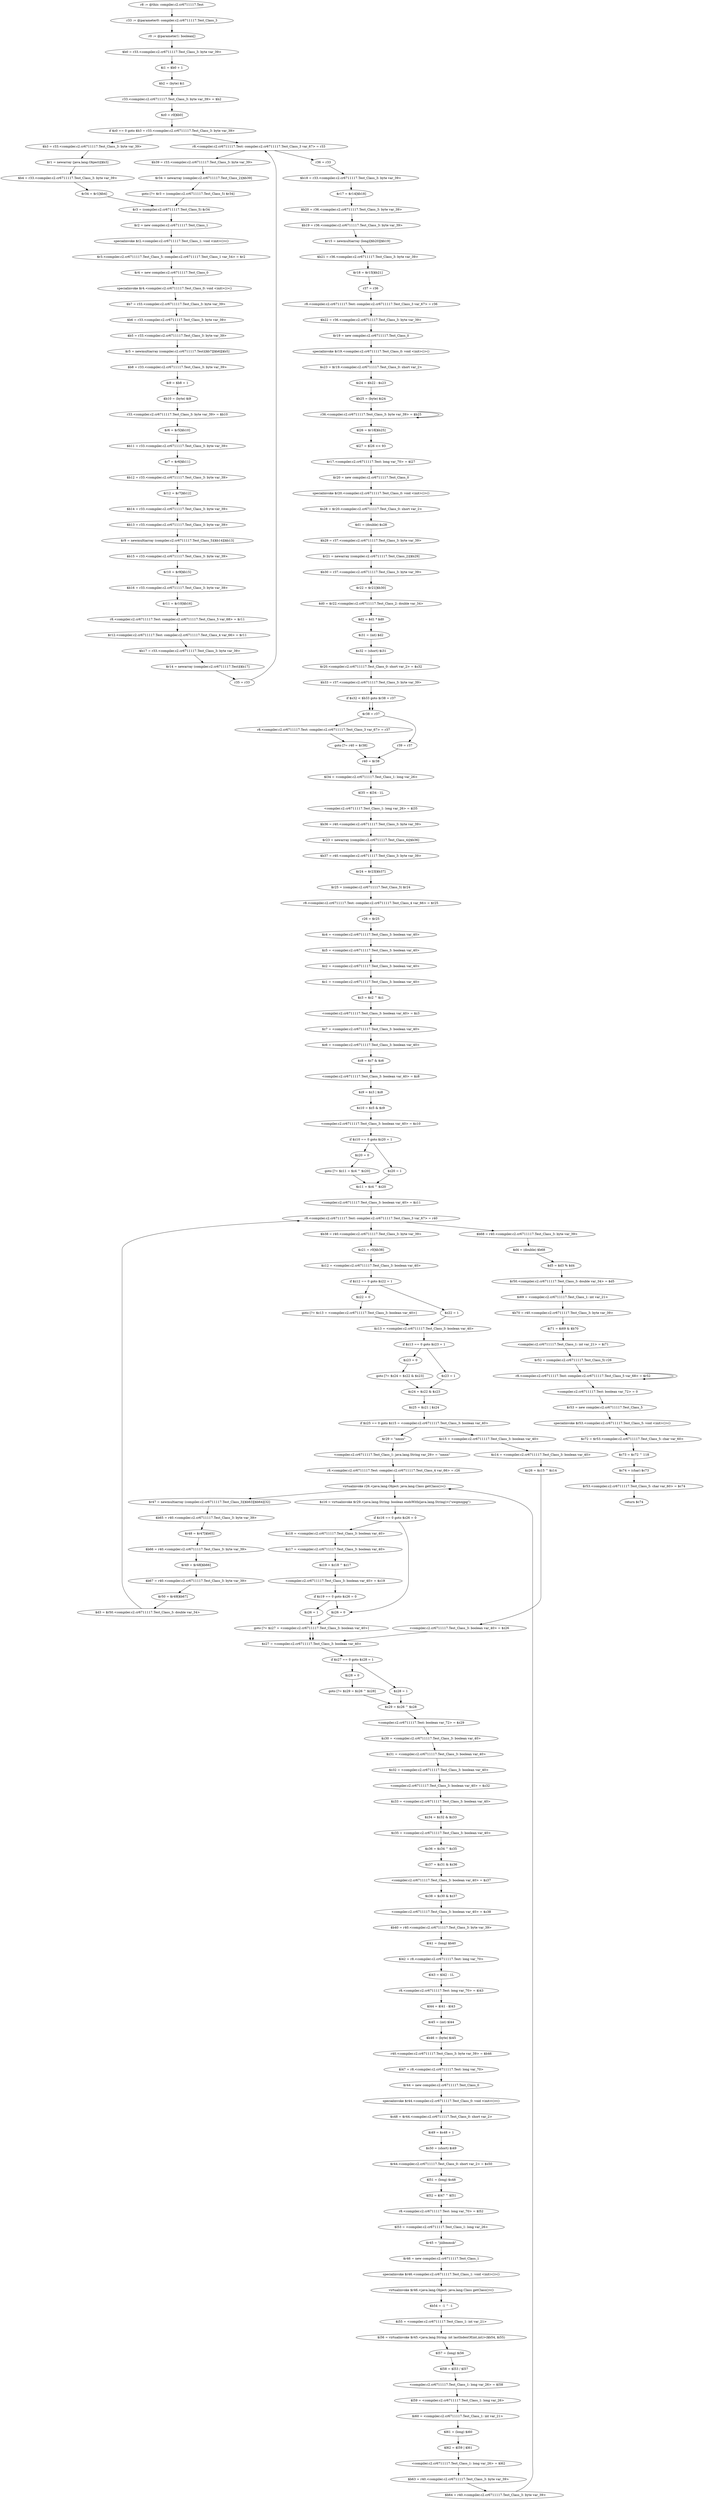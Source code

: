 digraph "unitGraph" {
    "r8 := @this: compiler.c2.cr6711117.Test"
    "r33 := @parameter0: compiler.c2.cr6711117.Test_Class_3"
    "r0 := @parameter1: boolean[]"
    "$b0 = r33.<compiler.c2.cr6711117.Test_Class_3: byte var_39>"
    "$i1 = $b0 + 1"
    "$b2 = (byte) $i1"
    "r33.<compiler.c2.cr6711117.Test_Class_3: byte var_39> = $b2"
    "$z0 = r0[$b0]"
    "if $z0 == 0 goto $b3 = r33.<compiler.c2.cr6711117.Test_Class_3: byte var_39>"
    "r8.<compiler.c2.cr6711117.Test: compiler.c2.cr6711117.Test_Class_3 var_67> = r33"
    "$b39 = r33.<compiler.c2.cr6711117.Test_Class_3: byte var_39>"
    "$r34 = newarray (compiler.c2.cr6711117.Test_Class_2)[$b39]"
    "goto [?= $r3 = (compiler.c2.cr6711117.Test_Class_5) $r34]"
    "$b3 = r33.<compiler.c2.cr6711117.Test_Class_3: byte var_39>"
    "$r1 = newarray (java.lang.Object)[$b3]"
    "$b4 = r33.<compiler.c2.cr6711117.Test_Class_3: byte var_39>"
    "$r34 = $r1[$b4]"
    "$r3 = (compiler.c2.cr6711117.Test_Class_5) $r34"
    "$r2 = new compiler.c2.cr6711117.Test_Class_1"
    "specialinvoke $r2.<compiler.c2.cr6711117.Test_Class_1: void <init>()>()"
    "$r3.<compiler.c2.cr6711117.Test_Class_5: compiler.c2.cr6711117.Test_Class_1 var_54> = $r2"
    "$r4 = new compiler.c2.cr6711117.Test_Class_0"
    "specialinvoke $r4.<compiler.c2.cr6711117.Test_Class_0: void <init>()>()"
    "$b7 = r33.<compiler.c2.cr6711117.Test_Class_3: byte var_39>"
    "$b6 = r33.<compiler.c2.cr6711117.Test_Class_3: byte var_39>"
    "$b5 = r33.<compiler.c2.cr6711117.Test_Class_3: byte var_39>"
    "$r5 = newmultiarray (compiler.c2.cr6711117.Test)[$b7][$b6][$b5]"
    "$b8 = r33.<compiler.c2.cr6711117.Test_Class_3: byte var_39>"
    "$i9 = $b8 + 1"
    "$b10 = (byte) $i9"
    "r33.<compiler.c2.cr6711117.Test_Class_3: byte var_39> = $b10"
    "$r6 = $r5[$b10]"
    "$b11 = r33.<compiler.c2.cr6711117.Test_Class_3: byte var_39>"
    "$r7 = $r6[$b11]"
    "$b12 = r33.<compiler.c2.cr6711117.Test_Class_3: byte var_39>"
    "$r12 = $r7[$b12]"
    "$b14 = r33.<compiler.c2.cr6711117.Test_Class_3: byte var_39>"
    "$b13 = r33.<compiler.c2.cr6711117.Test_Class_3: byte var_39>"
    "$r9 = newmultiarray (compiler.c2.cr6711117.Test_Class_5)[$b14][$b13]"
    "$b15 = r33.<compiler.c2.cr6711117.Test_Class_3: byte var_39>"
    "$r10 = $r9[$b15]"
    "$b16 = r33.<compiler.c2.cr6711117.Test_Class_3: byte var_39>"
    "$r11 = $r10[$b16]"
    "r8.<compiler.c2.cr6711117.Test: compiler.c2.cr6711117.Test_Class_5 var_68> = $r11"
    "$r12.<compiler.c2.cr6711117.Test: compiler.c2.cr6711117.Test_Class_4 var_66> = $r11"
    "$b17 = r33.<compiler.c2.cr6711117.Test_Class_3: byte var_39>"
    "$r14 = newarray (compiler.c2.cr6711117.Test)[$b17]"
    "r35 = r33"
    "r36 = r33"
    "$b18 = r33.<compiler.c2.cr6711117.Test_Class_3: byte var_39>"
    "$r17 = $r14[$b18]"
    "$b20 = r36.<compiler.c2.cr6711117.Test_Class_3: byte var_39>"
    "$b19 = r36.<compiler.c2.cr6711117.Test_Class_3: byte var_39>"
    "$r15 = newmultiarray (long)[$b20][$b19]"
    "$b21 = r36.<compiler.c2.cr6711117.Test_Class_3: byte var_39>"
    "$r18 = $r15[$b21]"
    "r37 = r36"
    "r8.<compiler.c2.cr6711117.Test: compiler.c2.cr6711117.Test_Class_3 var_67> = r36"
    "$b22 = r36.<compiler.c2.cr6711117.Test_Class_3: byte var_39>"
    "$r19 = new compiler.c2.cr6711117.Test_Class_0"
    "specialinvoke $r19.<compiler.c2.cr6711117.Test_Class_0: void <init>()>()"
    "$s23 = $r19.<compiler.c2.cr6711117.Test_Class_0: short var_2>"
    "$i24 = $b22 - $s23"
    "$b25 = (byte) $i24"
    "r36.<compiler.c2.cr6711117.Test_Class_3: byte var_39> = $b25"
    "$l26 = $r18[$b25]"
    "$l27 = $l26 << 93"
    "$r17.<compiler.c2.cr6711117.Test: long var_70> = $l27"
    "$r20 = new compiler.c2.cr6711117.Test_Class_0"
    "specialinvoke $r20.<compiler.c2.cr6711117.Test_Class_0: void <init>()>()"
    "$s28 = $r20.<compiler.c2.cr6711117.Test_Class_0: short var_2>"
    "$d1 = (double) $s28"
    "$b29 = r37.<compiler.c2.cr6711117.Test_Class_3: byte var_39>"
    "$r21 = newarray (compiler.c2.cr6711117.Test_Class_2)[$b29]"
    "$b30 = r37.<compiler.c2.cr6711117.Test_Class_3: byte var_39>"
    "$r22 = $r21[$b30]"
    "$d0 = $r22.<compiler.c2.cr6711117.Test_Class_2: double var_34>"
    "$d2 = $d1 * $d0"
    "$i31 = (int) $d2"
    "$s32 = (short) $i31"
    "$r20.<compiler.c2.cr6711117.Test_Class_0: short var_2> = $s32"
    "$b33 = r37.<compiler.c2.cr6711117.Test_Class_3: byte var_39>"
    "if $s32 < $b33 goto $r38 = r37"
    "$r38 = r37"
    "r8.<compiler.c2.cr6711117.Test: compiler.c2.cr6711117.Test_Class_3 var_67> = r37"
    "goto [?= r40 = $r38]"
    "r39 = r37"
    "r40 = $r38"
    "$l34 = <compiler.c2.cr6711117.Test_Class_1: long var_26>"
    "$l35 = $l34 - 1L"
    "<compiler.c2.cr6711117.Test_Class_1: long var_26> = $l35"
    "$b36 = r40.<compiler.c2.cr6711117.Test_Class_3: byte var_39>"
    "$r23 = newarray (compiler.c2.cr6711117.Test_Class_4)[$b36]"
    "$b37 = r40.<compiler.c2.cr6711117.Test_Class_3: byte var_39>"
    "$r24 = $r23[$b37]"
    "$r25 = (compiler.c2.cr6711117.Test_Class_5) $r24"
    "r8.<compiler.c2.cr6711117.Test: compiler.c2.cr6711117.Test_Class_4 var_66> = $r25"
    "r26 = $r25"
    "$z4 = <compiler.c2.cr6711117.Test_Class_3: boolean var_40>"
    "$z5 = <compiler.c2.cr6711117.Test_Class_3: boolean var_40>"
    "$z2 = <compiler.c2.cr6711117.Test_Class_3: boolean var_40>"
    "$z1 = <compiler.c2.cr6711117.Test_Class_3: boolean var_40>"
    "$z3 = $z2 ^ $z1"
    "<compiler.c2.cr6711117.Test_Class_3: boolean var_40> = $z3"
    "$z7 = <compiler.c2.cr6711117.Test_Class_3: boolean var_40>"
    "$z6 = <compiler.c2.cr6711117.Test_Class_3: boolean var_40>"
    "$z8 = $z7 & $z6"
    "<compiler.c2.cr6711117.Test_Class_3: boolean var_40> = $z8"
    "$z9 = $z3 | $z8"
    "$z10 = $z5 & $z9"
    "<compiler.c2.cr6711117.Test_Class_3: boolean var_40> = $z10"
    "if $z10 == 0 goto $z20 = 1"
    "$z20 = 0"
    "goto [?= $z11 = $z4 ^ $z20]"
    "$z20 = 1"
    "$z11 = $z4 ^ $z20"
    "<compiler.c2.cr6711117.Test_Class_3: boolean var_40> = $z11"
    "r8.<compiler.c2.cr6711117.Test: compiler.c2.cr6711117.Test_Class_3 var_67> = r40"
    "$b38 = r40.<compiler.c2.cr6711117.Test_Class_3: byte var_39>"
    "$z21 = r0[$b38]"
    "$z12 = <compiler.c2.cr6711117.Test_Class_3: boolean var_40>"
    "if $z12 == 0 goto $z22 = 1"
    "$z22 = 0"
    "goto [?= $z13 = <compiler.c2.cr6711117.Test_Class_3: boolean var_40>]"
    "$z22 = 1"
    "$z13 = <compiler.c2.cr6711117.Test_Class_3: boolean var_40>"
    "if $z13 == 0 goto $z23 = 1"
    "$z23 = 0"
    "goto [?= $z24 = $z22 & $z23]"
    "$z23 = 1"
    "$z24 = $z22 & $z23"
    "$z25 = $z21 | $z24"
    "if $z25 == 0 goto $z15 = <compiler.c2.cr6711117.Test_Class_3: boolean var_40>"
    "$r29 = \"nmxx\""
    "<compiler.c2.cr6711117.Test_Class_1: java.lang.String var_29> = \"nmxx\""
    "r8.<compiler.c2.cr6711117.Test: compiler.c2.cr6711117.Test_Class_4 var_66> = r26"
    "virtualinvoke r26.<java.lang.Object: java.lang.Class getClass()>()"
    "$z16 = virtualinvoke $r29.<java.lang.String: boolean endsWith(java.lang.String)>(\"uwgmnjpg\")"
    "if $z16 == 0 goto $z26 = 0"
    "$z18 = <compiler.c2.cr6711117.Test_Class_3: boolean var_40>"
    "$z17 = <compiler.c2.cr6711117.Test_Class_3: boolean var_40>"
    "$z19 = $z18 ^ $z17"
    "<compiler.c2.cr6711117.Test_Class_3: boolean var_40> = $z19"
    "if $z19 == 0 goto $z26 = 0"
    "$z26 = 1"
    "goto [?= $z27 = <compiler.c2.cr6711117.Test_Class_3: boolean var_40>]"
    "$z26 = 0"
    "$z15 = <compiler.c2.cr6711117.Test_Class_3: boolean var_40>"
    "$z14 = <compiler.c2.cr6711117.Test_Class_3: boolean var_40>"
    "$z26 = $z15 ^ $z14"
    "<compiler.c2.cr6711117.Test_Class_3: boolean var_40> = $z26"
    "$z27 = <compiler.c2.cr6711117.Test_Class_3: boolean var_40>"
    "if $z27 == 0 goto $z28 = 1"
    "$z28 = 0"
    "goto [?= $z29 = $z26 ^ $z28]"
    "$z28 = 1"
    "$z29 = $z26 ^ $z28"
    "<compiler.c2.cr6711117.Test: boolean var_72> = $z29"
    "$z30 = <compiler.c2.cr6711117.Test_Class_3: boolean var_40>"
    "$z31 = <compiler.c2.cr6711117.Test_Class_3: boolean var_40>"
    "$z32 = <compiler.c2.cr6711117.Test_Class_3: boolean var_40>"
    "<compiler.c2.cr6711117.Test_Class_3: boolean var_40> = $z32"
    "$z33 = <compiler.c2.cr6711117.Test_Class_3: boolean var_40>"
    "$z34 = $z32 & $z33"
    "$z35 = <compiler.c2.cr6711117.Test_Class_3: boolean var_40>"
    "$z36 = $z34 ^ $z35"
    "$z37 = $z31 & $z36"
    "<compiler.c2.cr6711117.Test_Class_3: boolean var_40> = $z37"
    "$z38 = $z30 & $z37"
    "<compiler.c2.cr6711117.Test_Class_3: boolean var_40> = $z38"
    "$b40 = r40.<compiler.c2.cr6711117.Test_Class_3: byte var_39>"
    "$l41 = (long) $b40"
    "$l42 = r8.<compiler.c2.cr6711117.Test: long var_70>"
    "$l43 = $l42 - 1L"
    "r8.<compiler.c2.cr6711117.Test: long var_70> = $l43"
    "$l44 = $l41 - $l43"
    "$i45 = (int) $l44"
    "$b46 = (byte) $i45"
    "r40.<compiler.c2.cr6711117.Test_Class_3: byte var_39> = $b46"
    "$l47 = r8.<compiler.c2.cr6711117.Test: long var_70>"
    "$r44 = new compiler.c2.cr6711117.Test_Class_0"
    "specialinvoke $r44.<compiler.c2.cr6711117.Test_Class_0: void <init>()>()"
    "$s48 = $r44.<compiler.c2.cr6711117.Test_Class_0: short var_2>"
    "$i49 = $s48 + 1"
    "$s50 = (short) $i49"
    "$r44.<compiler.c2.cr6711117.Test_Class_0: short var_2> = $s50"
    "$l51 = (long) $s48"
    "$l52 = $l47 ^ $l51"
    "r8.<compiler.c2.cr6711117.Test: long var_70> = $l52"
    "$l53 = <compiler.c2.cr6711117.Test_Class_1: long var_26>"
    "$r45 = \"jiiibmmsk\""
    "$r46 = new compiler.c2.cr6711117.Test_Class_1"
    "specialinvoke $r46.<compiler.c2.cr6711117.Test_Class_1: void <init>()>()"
    "virtualinvoke $r46.<java.lang.Object: java.lang.Class getClass()>()"
    "$b54 = -1 ^ -1"
    "$i55 = <compiler.c2.cr6711117.Test_Class_1: int var_21>"
    "$i56 = virtualinvoke $r45.<java.lang.String: int lastIndexOf(int,int)>($b54, $i55)"
    "$l57 = (long) $i56"
    "$l58 = $l53 / $l57"
    "<compiler.c2.cr6711117.Test_Class_1: long var_26> = $l58"
    "$l59 = <compiler.c2.cr6711117.Test_Class_1: long var_26>"
    "$i60 = <compiler.c2.cr6711117.Test_Class_1: int var_21>"
    "$l61 = (long) $i60"
    "$l62 = $l59 | $l61"
    "<compiler.c2.cr6711117.Test_Class_1: long var_26> = $l62"
    "$b63 = r40.<compiler.c2.cr6711117.Test_Class_3: byte var_39>"
    "$b64 = r40.<compiler.c2.cr6711117.Test_Class_3: byte var_39>"
    "$r47 = newmultiarray (compiler.c2.cr6711117.Test_Class_3)[$b63][$b64][32]"
    "$b65 = r40.<compiler.c2.cr6711117.Test_Class_3: byte var_39>"
    "$r48 = $r47[$b65]"
    "$b66 = r40.<compiler.c2.cr6711117.Test_Class_3: byte var_39>"
    "$r49 = $r48[$b66]"
    "$b67 = r40.<compiler.c2.cr6711117.Test_Class_3: byte var_39>"
    "$r50 = $r49[$b67]"
    "$d3 = $r50.<compiler.c2.cr6711117.Test_Class_3: double var_34>"
    "$b68 = r40.<compiler.c2.cr6711117.Test_Class_3: byte var_39>"
    "$d4 = (double) $b68"
    "$d5 = $d3 % $d4"
    "$r50.<compiler.c2.cr6711117.Test_Class_3: double var_34> = $d5"
    "$i69 = <compiler.c2.cr6711117.Test_Class_1: int var_21>"
    "$b70 = r40.<compiler.c2.cr6711117.Test_Class_3: byte var_39>"
    "$i71 = $i69 & $b70"
    "<compiler.c2.cr6711117.Test_Class_1: int var_21> = $i71"
    "$r52 = (compiler.c2.cr6711117.Test_Class_5) r26"
    "r8.<compiler.c2.cr6711117.Test: compiler.c2.cr6711117.Test_Class_5 var_68> = $r52"
    "<compiler.c2.cr6711117.Test: boolean var_72> = 0"
    "$r53 = new compiler.c2.cr6711117.Test_Class_5"
    "specialinvoke $r53.<compiler.c2.cr6711117.Test_Class_5: void <init>()>()"
    "$c72 = $r53.<compiler.c2.cr6711117.Test_Class_5: char var_60>"
    "$c73 = $c72 ^ 118"
    "$c74 = (char) $c73"
    "$r53.<compiler.c2.cr6711117.Test_Class_5: char var_60> = $c74"
    "return $c74"
    "r8 := @this: compiler.c2.cr6711117.Test"->"r33 := @parameter0: compiler.c2.cr6711117.Test_Class_3";
    "r33 := @parameter0: compiler.c2.cr6711117.Test_Class_3"->"r0 := @parameter1: boolean[]";
    "r0 := @parameter1: boolean[]"->"$b0 = r33.<compiler.c2.cr6711117.Test_Class_3: byte var_39>";
    "$b0 = r33.<compiler.c2.cr6711117.Test_Class_3: byte var_39>"->"$i1 = $b0 + 1";
    "$i1 = $b0 + 1"->"$b2 = (byte) $i1";
    "$b2 = (byte) $i1"->"r33.<compiler.c2.cr6711117.Test_Class_3: byte var_39> = $b2";
    "r33.<compiler.c2.cr6711117.Test_Class_3: byte var_39> = $b2"->"$z0 = r0[$b0]";
    "$z0 = r0[$b0]"->"if $z0 == 0 goto $b3 = r33.<compiler.c2.cr6711117.Test_Class_3: byte var_39>";
    "if $z0 == 0 goto $b3 = r33.<compiler.c2.cr6711117.Test_Class_3: byte var_39>"->"r8.<compiler.c2.cr6711117.Test: compiler.c2.cr6711117.Test_Class_3 var_67> = r33";
    "if $z0 == 0 goto $b3 = r33.<compiler.c2.cr6711117.Test_Class_3: byte var_39>"->"$b3 = r33.<compiler.c2.cr6711117.Test_Class_3: byte var_39>";
    "r8.<compiler.c2.cr6711117.Test: compiler.c2.cr6711117.Test_Class_3 var_67> = r33"->"$b39 = r33.<compiler.c2.cr6711117.Test_Class_3: byte var_39>";
    "$b39 = r33.<compiler.c2.cr6711117.Test_Class_3: byte var_39>"->"$r34 = newarray (compiler.c2.cr6711117.Test_Class_2)[$b39]";
    "$r34 = newarray (compiler.c2.cr6711117.Test_Class_2)[$b39]"->"goto [?= $r3 = (compiler.c2.cr6711117.Test_Class_5) $r34]";
    "goto [?= $r3 = (compiler.c2.cr6711117.Test_Class_5) $r34]"->"$r3 = (compiler.c2.cr6711117.Test_Class_5) $r34";
    "$b3 = r33.<compiler.c2.cr6711117.Test_Class_3: byte var_39>"->"$r1 = newarray (java.lang.Object)[$b3]";
    "$r1 = newarray (java.lang.Object)[$b3]"->"$b4 = r33.<compiler.c2.cr6711117.Test_Class_3: byte var_39>";
    "$b4 = r33.<compiler.c2.cr6711117.Test_Class_3: byte var_39>"->"$r34 = $r1[$b4]";
    "$r34 = $r1[$b4]"->"$r3 = (compiler.c2.cr6711117.Test_Class_5) $r34";
    "$r3 = (compiler.c2.cr6711117.Test_Class_5) $r34"->"$r2 = new compiler.c2.cr6711117.Test_Class_1";
    "$r2 = new compiler.c2.cr6711117.Test_Class_1"->"specialinvoke $r2.<compiler.c2.cr6711117.Test_Class_1: void <init>()>()";
    "specialinvoke $r2.<compiler.c2.cr6711117.Test_Class_1: void <init>()>()"->"$r3.<compiler.c2.cr6711117.Test_Class_5: compiler.c2.cr6711117.Test_Class_1 var_54> = $r2";
    "$r3.<compiler.c2.cr6711117.Test_Class_5: compiler.c2.cr6711117.Test_Class_1 var_54> = $r2"->"$r4 = new compiler.c2.cr6711117.Test_Class_0";
    "$r4 = new compiler.c2.cr6711117.Test_Class_0"->"specialinvoke $r4.<compiler.c2.cr6711117.Test_Class_0: void <init>()>()";
    "specialinvoke $r4.<compiler.c2.cr6711117.Test_Class_0: void <init>()>()"->"$b7 = r33.<compiler.c2.cr6711117.Test_Class_3: byte var_39>";
    "$b7 = r33.<compiler.c2.cr6711117.Test_Class_3: byte var_39>"->"$b6 = r33.<compiler.c2.cr6711117.Test_Class_3: byte var_39>";
    "$b6 = r33.<compiler.c2.cr6711117.Test_Class_3: byte var_39>"->"$b5 = r33.<compiler.c2.cr6711117.Test_Class_3: byte var_39>";
    "$b5 = r33.<compiler.c2.cr6711117.Test_Class_3: byte var_39>"->"$r5 = newmultiarray (compiler.c2.cr6711117.Test)[$b7][$b6][$b5]";
    "$r5 = newmultiarray (compiler.c2.cr6711117.Test)[$b7][$b6][$b5]"->"$b8 = r33.<compiler.c2.cr6711117.Test_Class_3: byte var_39>";
    "$b8 = r33.<compiler.c2.cr6711117.Test_Class_3: byte var_39>"->"$i9 = $b8 + 1";
    "$i9 = $b8 + 1"->"$b10 = (byte) $i9";
    "$b10 = (byte) $i9"->"r33.<compiler.c2.cr6711117.Test_Class_3: byte var_39> = $b10";
    "r33.<compiler.c2.cr6711117.Test_Class_3: byte var_39> = $b10"->"$r6 = $r5[$b10]";
    "$r6 = $r5[$b10]"->"$b11 = r33.<compiler.c2.cr6711117.Test_Class_3: byte var_39>";
    "$b11 = r33.<compiler.c2.cr6711117.Test_Class_3: byte var_39>"->"$r7 = $r6[$b11]";
    "$r7 = $r6[$b11]"->"$b12 = r33.<compiler.c2.cr6711117.Test_Class_3: byte var_39>";
    "$b12 = r33.<compiler.c2.cr6711117.Test_Class_3: byte var_39>"->"$r12 = $r7[$b12]";
    "$r12 = $r7[$b12]"->"$b14 = r33.<compiler.c2.cr6711117.Test_Class_3: byte var_39>";
    "$b14 = r33.<compiler.c2.cr6711117.Test_Class_3: byte var_39>"->"$b13 = r33.<compiler.c2.cr6711117.Test_Class_3: byte var_39>";
    "$b13 = r33.<compiler.c2.cr6711117.Test_Class_3: byte var_39>"->"$r9 = newmultiarray (compiler.c2.cr6711117.Test_Class_5)[$b14][$b13]";
    "$r9 = newmultiarray (compiler.c2.cr6711117.Test_Class_5)[$b14][$b13]"->"$b15 = r33.<compiler.c2.cr6711117.Test_Class_3: byte var_39>";
    "$b15 = r33.<compiler.c2.cr6711117.Test_Class_3: byte var_39>"->"$r10 = $r9[$b15]";
    "$r10 = $r9[$b15]"->"$b16 = r33.<compiler.c2.cr6711117.Test_Class_3: byte var_39>";
    "$b16 = r33.<compiler.c2.cr6711117.Test_Class_3: byte var_39>"->"$r11 = $r10[$b16]";
    "$r11 = $r10[$b16]"->"r8.<compiler.c2.cr6711117.Test: compiler.c2.cr6711117.Test_Class_5 var_68> = $r11";
    "r8.<compiler.c2.cr6711117.Test: compiler.c2.cr6711117.Test_Class_5 var_68> = $r11"->"$r12.<compiler.c2.cr6711117.Test: compiler.c2.cr6711117.Test_Class_4 var_66> = $r11";
    "$r12.<compiler.c2.cr6711117.Test: compiler.c2.cr6711117.Test_Class_4 var_66> = $r11"->"$b17 = r33.<compiler.c2.cr6711117.Test_Class_3: byte var_39>";
    "$b17 = r33.<compiler.c2.cr6711117.Test_Class_3: byte var_39>"->"$r14 = newarray (compiler.c2.cr6711117.Test)[$b17]";
    "$r14 = newarray (compiler.c2.cr6711117.Test)[$b17]"->"r35 = r33";
    "r35 = r33"->"r8.<compiler.c2.cr6711117.Test: compiler.c2.cr6711117.Test_Class_3 var_67> = r33";
    "r8.<compiler.c2.cr6711117.Test: compiler.c2.cr6711117.Test_Class_3 var_67> = r33"->"r36 = r33";
    "r36 = r33"->"$b18 = r33.<compiler.c2.cr6711117.Test_Class_3: byte var_39>";
    "$b18 = r33.<compiler.c2.cr6711117.Test_Class_3: byte var_39>"->"$r17 = $r14[$b18]";
    "$r17 = $r14[$b18]"->"$b20 = r36.<compiler.c2.cr6711117.Test_Class_3: byte var_39>";
    "$b20 = r36.<compiler.c2.cr6711117.Test_Class_3: byte var_39>"->"$b19 = r36.<compiler.c2.cr6711117.Test_Class_3: byte var_39>";
    "$b19 = r36.<compiler.c2.cr6711117.Test_Class_3: byte var_39>"->"$r15 = newmultiarray (long)[$b20][$b19]";
    "$r15 = newmultiarray (long)[$b20][$b19]"->"$b21 = r36.<compiler.c2.cr6711117.Test_Class_3: byte var_39>";
    "$b21 = r36.<compiler.c2.cr6711117.Test_Class_3: byte var_39>"->"$r18 = $r15[$b21]";
    "$r18 = $r15[$b21]"->"r37 = r36";
    "r37 = r36"->"r8.<compiler.c2.cr6711117.Test: compiler.c2.cr6711117.Test_Class_3 var_67> = r36";
    "r8.<compiler.c2.cr6711117.Test: compiler.c2.cr6711117.Test_Class_3 var_67> = r36"->"$b22 = r36.<compiler.c2.cr6711117.Test_Class_3: byte var_39>";
    "$b22 = r36.<compiler.c2.cr6711117.Test_Class_3: byte var_39>"->"$r19 = new compiler.c2.cr6711117.Test_Class_0";
    "$r19 = new compiler.c2.cr6711117.Test_Class_0"->"specialinvoke $r19.<compiler.c2.cr6711117.Test_Class_0: void <init>()>()";
    "specialinvoke $r19.<compiler.c2.cr6711117.Test_Class_0: void <init>()>()"->"$s23 = $r19.<compiler.c2.cr6711117.Test_Class_0: short var_2>";
    "$s23 = $r19.<compiler.c2.cr6711117.Test_Class_0: short var_2>"->"$i24 = $b22 - $s23";
    "$i24 = $b22 - $s23"->"$b25 = (byte) $i24";
    "$b25 = (byte) $i24"->"r36.<compiler.c2.cr6711117.Test_Class_3: byte var_39> = $b25";
    "r36.<compiler.c2.cr6711117.Test_Class_3: byte var_39> = $b25"->"r36.<compiler.c2.cr6711117.Test_Class_3: byte var_39> = $b25";
    "r36.<compiler.c2.cr6711117.Test_Class_3: byte var_39> = $b25"->"$l26 = $r18[$b25]";
    "$l26 = $r18[$b25]"->"$l27 = $l26 << 93";
    "$l27 = $l26 << 93"->"$r17.<compiler.c2.cr6711117.Test: long var_70> = $l27";
    "$r17.<compiler.c2.cr6711117.Test: long var_70> = $l27"->"$r20 = new compiler.c2.cr6711117.Test_Class_0";
    "$r20 = new compiler.c2.cr6711117.Test_Class_0"->"specialinvoke $r20.<compiler.c2.cr6711117.Test_Class_0: void <init>()>()";
    "specialinvoke $r20.<compiler.c2.cr6711117.Test_Class_0: void <init>()>()"->"$s28 = $r20.<compiler.c2.cr6711117.Test_Class_0: short var_2>";
    "$s28 = $r20.<compiler.c2.cr6711117.Test_Class_0: short var_2>"->"$d1 = (double) $s28";
    "$d1 = (double) $s28"->"$b29 = r37.<compiler.c2.cr6711117.Test_Class_3: byte var_39>";
    "$b29 = r37.<compiler.c2.cr6711117.Test_Class_3: byte var_39>"->"$r21 = newarray (compiler.c2.cr6711117.Test_Class_2)[$b29]";
    "$r21 = newarray (compiler.c2.cr6711117.Test_Class_2)[$b29]"->"$b30 = r37.<compiler.c2.cr6711117.Test_Class_3: byte var_39>";
    "$b30 = r37.<compiler.c2.cr6711117.Test_Class_3: byte var_39>"->"$r22 = $r21[$b30]";
    "$r22 = $r21[$b30]"->"$d0 = $r22.<compiler.c2.cr6711117.Test_Class_2: double var_34>";
    "$d0 = $r22.<compiler.c2.cr6711117.Test_Class_2: double var_34>"->"$d2 = $d1 * $d0";
    "$d2 = $d1 * $d0"->"$i31 = (int) $d2";
    "$i31 = (int) $d2"->"$s32 = (short) $i31";
    "$s32 = (short) $i31"->"$r20.<compiler.c2.cr6711117.Test_Class_0: short var_2> = $s32";
    "$r20.<compiler.c2.cr6711117.Test_Class_0: short var_2> = $s32"->"$b33 = r37.<compiler.c2.cr6711117.Test_Class_3: byte var_39>";
    "$b33 = r37.<compiler.c2.cr6711117.Test_Class_3: byte var_39>"->"if $s32 < $b33 goto $r38 = r37";
    "if $s32 < $b33 goto $r38 = r37"->"$r38 = r37";
    "if $s32 < $b33 goto $r38 = r37"->"$r38 = r37";
    "$r38 = r37"->"r8.<compiler.c2.cr6711117.Test: compiler.c2.cr6711117.Test_Class_3 var_67> = r37";
    "r8.<compiler.c2.cr6711117.Test: compiler.c2.cr6711117.Test_Class_3 var_67> = r37"->"goto [?= r40 = $r38]";
    "goto [?= r40 = $r38]"->"r40 = $r38";
    "$r38 = r37"->"r39 = r37";
    "r39 = r37"->"r40 = $r38";
    "r40 = $r38"->"$l34 = <compiler.c2.cr6711117.Test_Class_1: long var_26>";
    "$l34 = <compiler.c2.cr6711117.Test_Class_1: long var_26>"->"$l35 = $l34 - 1L";
    "$l35 = $l34 - 1L"->"<compiler.c2.cr6711117.Test_Class_1: long var_26> = $l35";
    "<compiler.c2.cr6711117.Test_Class_1: long var_26> = $l35"->"$b36 = r40.<compiler.c2.cr6711117.Test_Class_3: byte var_39>";
    "$b36 = r40.<compiler.c2.cr6711117.Test_Class_3: byte var_39>"->"$r23 = newarray (compiler.c2.cr6711117.Test_Class_4)[$b36]";
    "$r23 = newarray (compiler.c2.cr6711117.Test_Class_4)[$b36]"->"$b37 = r40.<compiler.c2.cr6711117.Test_Class_3: byte var_39>";
    "$b37 = r40.<compiler.c2.cr6711117.Test_Class_3: byte var_39>"->"$r24 = $r23[$b37]";
    "$r24 = $r23[$b37]"->"$r25 = (compiler.c2.cr6711117.Test_Class_5) $r24";
    "$r25 = (compiler.c2.cr6711117.Test_Class_5) $r24"->"r8.<compiler.c2.cr6711117.Test: compiler.c2.cr6711117.Test_Class_4 var_66> = $r25";
    "r8.<compiler.c2.cr6711117.Test: compiler.c2.cr6711117.Test_Class_4 var_66> = $r25"->"r26 = $r25";
    "r26 = $r25"->"$z4 = <compiler.c2.cr6711117.Test_Class_3: boolean var_40>";
    "$z4 = <compiler.c2.cr6711117.Test_Class_3: boolean var_40>"->"$z5 = <compiler.c2.cr6711117.Test_Class_3: boolean var_40>";
    "$z5 = <compiler.c2.cr6711117.Test_Class_3: boolean var_40>"->"$z2 = <compiler.c2.cr6711117.Test_Class_3: boolean var_40>";
    "$z2 = <compiler.c2.cr6711117.Test_Class_3: boolean var_40>"->"$z1 = <compiler.c2.cr6711117.Test_Class_3: boolean var_40>";
    "$z1 = <compiler.c2.cr6711117.Test_Class_3: boolean var_40>"->"$z3 = $z2 ^ $z1";
    "$z3 = $z2 ^ $z1"->"<compiler.c2.cr6711117.Test_Class_3: boolean var_40> = $z3";
    "<compiler.c2.cr6711117.Test_Class_3: boolean var_40> = $z3"->"$z7 = <compiler.c2.cr6711117.Test_Class_3: boolean var_40>";
    "$z7 = <compiler.c2.cr6711117.Test_Class_3: boolean var_40>"->"$z6 = <compiler.c2.cr6711117.Test_Class_3: boolean var_40>";
    "$z6 = <compiler.c2.cr6711117.Test_Class_3: boolean var_40>"->"$z8 = $z7 & $z6";
    "$z8 = $z7 & $z6"->"<compiler.c2.cr6711117.Test_Class_3: boolean var_40> = $z8";
    "<compiler.c2.cr6711117.Test_Class_3: boolean var_40> = $z8"->"$z9 = $z3 | $z8";
    "$z9 = $z3 | $z8"->"$z10 = $z5 & $z9";
    "$z10 = $z5 & $z9"->"<compiler.c2.cr6711117.Test_Class_3: boolean var_40> = $z10";
    "<compiler.c2.cr6711117.Test_Class_3: boolean var_40> = $z10"->"if $z10 == 0 goto $z20 = 1";
    "if $z10 == 0 goto $z20 = 1"->"$z20 = 0";
    "if $z10 == 0 goto $z20 = 1"->"$z20 = 1";
    "$z20 = 0"->"goto [?= $z11 = $z4 ^ $z20]";
    "goto [?= $z11 = $z4 ^ $z20]"->"$z11 = $z4 ^ $z20";
    "$z20 = 1"->"$z11 = $z4 ^ $z20";
    "$z11 = $z4 ^ $z20"->"<compiler.c2.cr6711117.Test_Class_3: boolean var_40> = $z11";
    "<compiler.c2.cr6711117.Test_Class_3: boolean var_40> = $z11"->"r8.<compiler.c2.cr6711117.Test: compiler.c2.cr6711117.Test_Class_3 var_67> = r40";
    "r8.<compiler.c2.cr6711117.Test: compiler.c2.cr6711117.Test_Class_3 var_67> = r40"->"$b38 = r40.<compiler.c2.cr6711117.Test_Class_3: byte var_39>";
    "$b38 = r40.<compiler.c2.cr6711117.Test_Class_3: byte var_39>"->"$z21 = r0[$b38]";
    "$z21 = r0[$b38]"->"$z12 = <compiler.c2.cr6711117.Test_Class_3: boolean var_40>";
    "$z12 = <compiler.c2.cr6711117.Test_Class_3: boolean var_40>"->"if $z12 == 0 goto $z22 = 1";
    "if $z12 == 0 goto $z22 = 1"->"$z22 = 0";
    "if $z12 == 0 goto $z22 = 1"->"$z22 = 1";
    "$z22 = 0"->"goto [?= $z13 = <compiler.c2.cr6711117.Test_Class_3: boolean var_40>]";
    "goto [?= $z13 = <compiler.c2.cr6711117.Test_Class_3: boolean var_40>]"->"$z13 = <compiler.c2.cr6711117.Test_Class_3: boolean var_40>";
    "$z22 = 1"->"$z13 = <compiler.c2.cr6711117.Test_Class_3: boolean var_40>";
    "$z13 = <compiler.c2.cr6711117.Test_Class_3: boolean var_40>"->"if $z13 == 0 goto $z23 = 1";
    "if $z13 == 0 goto $z23 = 1"->"$z23 = 0";
    "if $z13 == 0 goto $z23 = 1"->"$z23 = 1";
    "$z23 = 0"->"goto [?= $z24 = $z22 & $z23]";
    "goto [?= $z24 = $z22 & $z23]"->"$z24 = $z22 & $z23";
    "$z23 = 1"->"$z24 = $z22 & $z23";
    "$z24 = $z22 & $z23"->"$z25 = $z21 | $z24";
    "$z25 = $z21 | $z24"->"if $z25 == 0 goto $z15 = <compiler.c2.cr6711117.Test_Class_3: boolean var_40>";
    "if $z25 == 0 goto $z15 = <compiler.c2.cr6711117.Test_Class_3: boolean var_40>"->"$r29 = \"nmxx\"";
    "if $z25 == 0 goto $z15 = <compiler.c2.cr6711117.Test_Class_3: boolean var_40>"->"$z15 = <compiler.c2.cr6711117.Test_Class_3: boolean var_40>";
    "$r29 = \"nmxx\""->"<compiler.c2.cr6711117.Test_Class_1: java.lang.String var_29> = \"nmxx\"";
    "<compiler.c2.cr6711117.Test_Class_1: java.lang.String var_29> = \"nmxx\""->"r8.<compiler.c2.cr6711117.Test: compiler.c2.cr6711117.Test_Class_4 var_66> = r26";
    "r8.<compiler.c2.cr6711117.Test: compiler.c2.cr6711117.Test_Class_4 var_66> = r26"->"virtualinvoke r26.<java.lang.Object: java.lang.Class getClass()>()";
    "virtualinvoke r26.<java.lang.Object: java.lang.Class getClass()>()"->"$z16 = virtualinvoke $r29.<java.lang.String: boolean endsWith(java.lang.String)>(\"uwgmnjpg\")";
    "$z16 = virtualinvoke $r29.<java.lang.String: boolean endsWith(java.lang.String)>(\"uwgmnjpg\")"->"if $z16 == 0 goto $z26 = 0";
    "if $z16 == 0 goto $z26 = 0"->"$z18 = <compiler.c2.cr6711117.Test_Class_3: boolean var_40>";
    "if $z16 == 0 goto $z26 = 0"->"$z26 = 0";
    "$z18 = <compiler.c2.cr6711117.Test_Class_3: boolean var_40>"->"$z17 = <compiler.c2.cr6711117.Test_Class_3: boolean var_40>";
    "$z17 = <compiler.c2.cr6711117.Test_Class_3: boolean var_40>"->"$z19 = $z18 ^ $z17";
    "$z19 = $z18 ^ $z17"->"<compiler.c2.cr6711117.Test_Class_3: boolean var_40> = $z19";
    "<compiler.c2.cr6711117.Test_Class_3: boolean var_40> = $z19"->"if $z19 == 0 goto $z26 = 0";
    "if $z19 == 0 goto $z26 = 0"->"$z26 = 1";
    "if $z19 == 0 goto $z26 = 0"->"$z26 = 0";
    "$z26 = 1"->"goto [?= $z27 = <compiler.c2.cr6711117.Test_Class_3: boolean var_40>]";
    "goto [?= $z27 = <compiler.c2.cr6711117.Test_Class_3: boolean var_40>]"->"$z27 = <compiler.c2.cr6711117.Test_Class_3: boolean var_40>";
    "$z26 = 0"->"goto [?= $z27 = <compiler.c2.cr6711117.Test_Class_3: boolean var_40>]";
    "goto [?= $z27 = <compiler.c2.cr6711117.Test_Class_3: boolean var_40>]"->"$z27 = <compiler.c2.cr6711117.Test_Class_3: boolean var_40>";
    "$z15 = <compiler.c2.cr6711117.Test_Class_3: boolean var_40>"->"$z14 = <compiler.c2.cr6711117.Test_Class_3: boolean var_40>";
    "$z14 = <compiler.c2.cr6711117.Test_Class_3: boolean var_40>"->"$z26 = $z15 ^ $z14";
    "$z26 = $z15 ^ $z14"->"<compiler.c2.cr6711117.Test_Class_3: boolean var_40> = $z26";
    "<compiler.c2.cr6711117.Test_Class_3: boolean var_40> = $z26"->"$z27 = <compiler.c2.cr6711117.Test_Class_3: boolean var_40>";
    "$z27 = <compiler.c2.cr6711117.Test_Class_3: boolean var_40>"->"if $z27 == 0 goto $z28 = 1";
    "if $z27 == 0 goto $z28 = 1"->"$z28 = 0";
    "if $z27 == 0 goto $z28 = 1"->"$z28 = 1";
    "$z28 = 0"->"goto [?= $z29 = $z26 ^ $z28]";
    "goto [?= $z29 = $z26 ^ $z28]"->"$z29 = $z26 ^ $z28";
    "$z28 = 1"->"$z29 = $z26 ^ $z28";
    "$z29 = $z26 ^ $z28"->"<compiler.c2.cr6711117.Test: boolean var_72> = $z29";
    "<compiler.c2.cr6711117.Test: boolean var_72> = $z29"->"$z30 = <compiler.c2.cr6711117.Test_Class_3: boolean var_40>";
    "$z30 = <compiler.c2.cr6711117.Test_Class_3: boolean var_40>"->"$z31 = <compiler.c2.cr6711117.Test_Class_3: boolean var_40>";
    "$z31 = <compiler.c2.cr6711117.Test_Class_3: boolean var_40>"->"$z32 = <compiler.c2.cr6711117.Test_Class_3: boolean var_40>";
    "$z32 = <compiler.c2.cr6711117.Test_Class_3: boolean var_40>"->"<compiler.c2.cr6711117.Test_Class_3: boolean var_40> = $z32";
    "<compiler.c2.cr6711117.Test_Class_3: boolean var_40> = $z32"->"$z33 = <compiler.c2.cr6711117.Test_Class_3: boolean var_40>";
    "$z33 = <compiler.c2.cr6711117.Test_Class_3: boolean var_40>"->"$z34 = $z32 & $z33";
    "$z34 = $z32 & $z33"->"$z35 = <compiler.c2.cr6711117.Test_Class_3: boolean var_40>";
    "$z35 = <compiler.c2.cr6711117.Test_Class_3: boolean var_40>"->"$z36 = $z34 ^ $z35";
    "$z36 = $z34 ^ $z35"->"$z37 = $z31 & $z36";
    "$z37 = $z31 & $z36"->"<compiler.c2.cr6711117.Test_Class_3: boolean var_40> = $z37";
    "<compiler.c2.cr6711117.Test_Class_3: boolean var_40> = $z37"->"$z38 = $z30 & $z37";
    "$z38 = $z30 & $z37"->"<compiler.c2.cr6711117.Test_Class_3: boolean var_40> = $z38";
    "<compiler.c2.cr6711117.Test_Class_3: boolean var_40> = $z38"->"$b40 = r40.<compiler.c2.cr6711117.Test_Class_3: byte var_39>";
    "$b40 = r40.<compiler.c2.cr6711117.Test_Class_3: byte var_39>"->"$l41 = (long) $b40";
    "$l41 = (long) $b40"->"$l42 = r8.<compiler.c2.cr6711117.Test: long var_70>";
    "$l42 = r8.<compiler.c2.cr6711117.Test: long var_70>"->"$l43 = $l42 - 1L";
    "$l43 = $l42 - 1L"->"r8.<compiler.c2.cr6711117.Test: long var_70> = $l43";
    "r8.<compiler.c2.cr6711117.Test: long var_70> = $l43"->"$l44 = $l41 - $l43";
    "$l44 = $l41 - $l43"->"$i45 = (int) $l44";
    "$i45 = (int) $l44"->"$b46 = (byte) $i45";
    "$b46 = (byte) $i45"->"r40.<compiler.c2.cr6711117.Test_Class_3: byte var_39> = $b46";
    "r40.<compiler.c2.cr6711117.Test_Class_3: byte var_39> = $b46"->"$l47 = r8.<compiler.c2.cr6711117.Test: long var_70>";
    "$l47 = r8.<compiler.c2.cr6711117.Test: long var_70>"->"$r44 = new compiler.c2.cr6711117.Test_Class_0";
    "$r44 = new compiler.c2.cr6711117.Test_Class_0"->"specialinvoke $r44.<compiler.c2.cr6711117.Test_Class_0: void <init>()>()";
    "specialinvoke $r44.<compiler.c2.cr6711117.Test_Class_0: void <init>()>()"->"$s48 = $r44.<compiler.c2.cr6711117.Test_Class_0: short var_2>";
    "$s48 = $r44.<compiler.c2.cr6711117.Test_Class_0: short var_2>"->"$i49 = $s48 + 1";
    "$i49 = $s48 + 1"->"$s50 = (short) $i49";
    "$s50 = (short) $i49"->"$r44.<compiler.c2.cr6711117.Test_Class_0: short var_2> = $s50";
    "$r44.<compiler.c2.cr6711117.Test_Class_0: short var_2> = $s50"->"$l51 = (long) $s48";
    "$l51 = (long) $s48"->"$l52 = $l47 ^ $l51";
    "$l52 = $l47 ^ $l51"->"r8.<compiler.c2.cr6711117.Test: long var_70> = $l52";
    "r8.<compiler.c2.cr6711117.Test: long var_70> = $l52"->"$l53 = <compiler.c2.cr6711117.Test_Class_1: long var_26>";
    "$l53 = <compiler.c2.cr6711117.Test_Class_1: long var_26>"->"$r45 = \"jiiibmmsk\"";
    "$r45 = \"jiiibmmsk\""->"$r46 = new compiler.c2.cr6711117.Test_Class_1";
    "$r46 = new compiler.c2.cr6711117.Test_Class_1"->"specialinvoke $r46.<compiler.c2.cr6711117.Test_Class_1: void <init>()>()";
    "specialinvoke $r46.<compiler.c2.cr6711117.Test_Class_1: void <init>()>()"->"virtualinvoke $r46.<java.lang.Object: java.lang.Class getClass()>()";
    "virtualinvoke $r46.<java.lang.Object: java.lang.Class getClass()>()"->"$b54 = -1 ^ -1";
    "$b54 = -1 ^ -1"->"$i55 = <compiler.c2.cr6711117.Test_Class_1: int var_21>";
    "$i55 = <compiler.c2.cr6711117.Test_Class_1: int var_21>"->"$i56 = virtualinvoke $r45.<java.lang.String: int lastIndexOf(int,int)>($b54, $i55)";
    "$i56 = virtualinvoke $r45.<java.lang.String: int lastIndexOf(int,int)>($b54, $i55)"->"$l57 = (long) $i56";
    "$l57 = (long) $i56"->"$l58 = $l53 / $l57";
    "$l58 = $l53 / $l57"->"<compiler.c2.cr6711117.Test_Class_1: long var_26> = $l58";
    "<compiler.c2.cr6711117.Test_Class_1: long var_26> = $l58"->"$l59 = <compiler.c2.cr6711117.Test_Class_1: long var_26>";
    "$l59 = <compiler.c2.cr6711117.Test_Class_1: long var_26>"->"$i60 = <compiler.c2.cr6711117.Test_Class_1: int var_21>";
    "$i60 = <compiler.c2.cr6711117.Test_Class_1: int var_21>"->"$l61 = (long) $i60";
    "$l61 = (long) $i60"->"$l62 = $l59 | $l61";
    "$l62 = $l59 | $l61"->"<compiler.c2.cr6711117.Test_Class_1: long var_26> = $l62";
    "<compiler.c2.cr6711117.Test_Class_1: long var_26> = $l62"->"$b63 = r40.<compiler.c2.cr6711117.Test_Class_3: byte var_39>";
    "$b63 = r40.<compiler.c2.cr6711117.Test_Class_3: byte var_39>"->"$b64 = r40.<compiler.c2.cr6711117.Test_Class_3: byte var_39>";
    "$b64 = r40.<compiler.c2.cr6711117.Test_Class_3: byte var_39>"->"virtualinvoke r26.<java.lang.Object: java.lang.Class getClass()>()";
    "virtualinvoke r26.<java.lang.Object: java.lang.Class getClass()>()"->"$r47 = newmultiarray (compiler.c2.cr6711117.Test_Class_3)[$b63][$b64][32]";
    "$r47 = newmultiarray (compiler.c2.cr6711117.Test_Class_3)[$b63][$b64][32]"->"$b65 = r40.<compiler.c2.cr6711117.Test_Class_3: byte var_39>";
    "$b65 = r40.<compiler.c2.cr6711117.Test_Class_3: byte var_39>"->"$r48 = $r47[$b65]";
    "$r48 = $r47[$b65]"->"$b66 = r40.<compiler.c2.cr6711117.Test_Class_3: byte var_39>";
    "$b66 = r40.<compiler.c2.cr6711117.Test_Class_3: byte var_39>"->"$r49 = $r48[$b66]";
    "$r49 = $r48[$b66]"->"$b67 = r40.<compiler.c2.cr6711117.Test_Class_3: byte var_39>";
    "$b67 = r40.<compiler.c2.cr6711117.Test_Class_3: byte var_39>"->"$r50 = $r49[$b67]";
    "$r50 = $r49[$b67]"->"$d3 = $r50.<compiler.c2.cr6711117.Test_Class_3: double var_34>";
    "$d3 = $r50.<compiler.c2.cr6711117.Test_Class_3: double var_34>"->"r8.<compiler.c2.cr6711117.Test: compiler.c2.cr6711117.Test_Class_3 var_67> = r40";
    "r8.<compiler.c2.cr6711117.Test: compiler.c2.cr6711117.Test_Class_3 var_67> = r40"->"$b68 = r40.<compiler.c2.cr6711117.Test_Class_3: byte var_39>";
    "$b68 = r40.<compiler.c2.cr6711117.Test_Class_3: byte var_39>"->"$d4 = (double) $b68";
    "$d4 = (double) $b68"->"$d5 = $d3 % $d4";
    "$d5 = $d3 % $d4"->"$r50.<compiler.c2.cr6711117.Test_Class_3: double var_34> = $d5";
    "$r50.<compiler.c2.cr6711117.Test_Class_3: double var_34> = $d5"->"$i69 = <compiler.c2.cr6711117.Test_Class_1: int var_21>";
    "$i69 = <compiler.c2.cr6711117.Test_Class_1: int var_21>"->"$b70 = r40.<compiler.c2.cr6711117.Test_Class_3: byte var_39>";
    "$b70 = r40.<compiler.c2.cr6711117.Test_Class_3: byte var_39>"->"$i71 = $i69 & $b70";
    "$i71 = $i69 & $b70"->"<compiler.c2.cr6711117.Test_Class_1: int var_21> = $i71";
    "<compiler.c2.cr6711117.Test_Class_1: int var_21> = $i71"->"$r52 = (compiler.c2.cr6711117.Test_Class_5) r26";
    "$r52 = (compiler.c2.cr6711117.Test_Class_5) r26"->"r8.<compiler.c2.cr6711117.Test: compiler.c2.cr6711117.Test_Class_5 var_68> = $r52";
    "r8.<compiler.c2.cr6711117.Test: compiler.c2.cr6711117.Test_Class_5 var_68> = $r52"->"r8.<compiler.c2.cr6711117.Test: compiler.c2.cr6711117.Test_Class_5 var_68> = $r52";
    "r8.<compiler.c2.cr6711117.Test: compiler.c2.cr6711117.Test_Class_5 var_68> = $r52"->"<compiler.c2.cr6711117.Test: boolean var_72> = 0";
    "<compiler.c2.cr6711117.Test: boolean var_72> = 0"->"$r53 = new compiler.c2.cr6711117.Test_Class_5";
    "$r53 = new compiler.c2.cr6711117.Test_Class_5"->"specialinvoke $r53.<compiler.c2.cr6711117.Test_Class_5: void <init>()>()";
    "specialinvoke $r53.<compiler.c2.cr6711117.Test_Class_5: void <init>()>()"->"$c72 = $r53.<compiler.c2.cr6711117.Test_Class_5: char var_60>";
    "$c72 = $r53.<compiler.c2.cr6711117.Test_Class_5: char var_60>"->"$c73 = $c72 ^ 118";
    "$c73 = $c72 ^ 118"->"$c74 = (char) $c73";
    "$c74 = (char) $c73"->"$r53.<compiler.c2.cr6711117.Test_Class_5: char var_60> = $c74";
    "$r53.<compiler.c2.cr6711117.Test_Class_5: char var_60> = $c74"->"return $c74";
}
